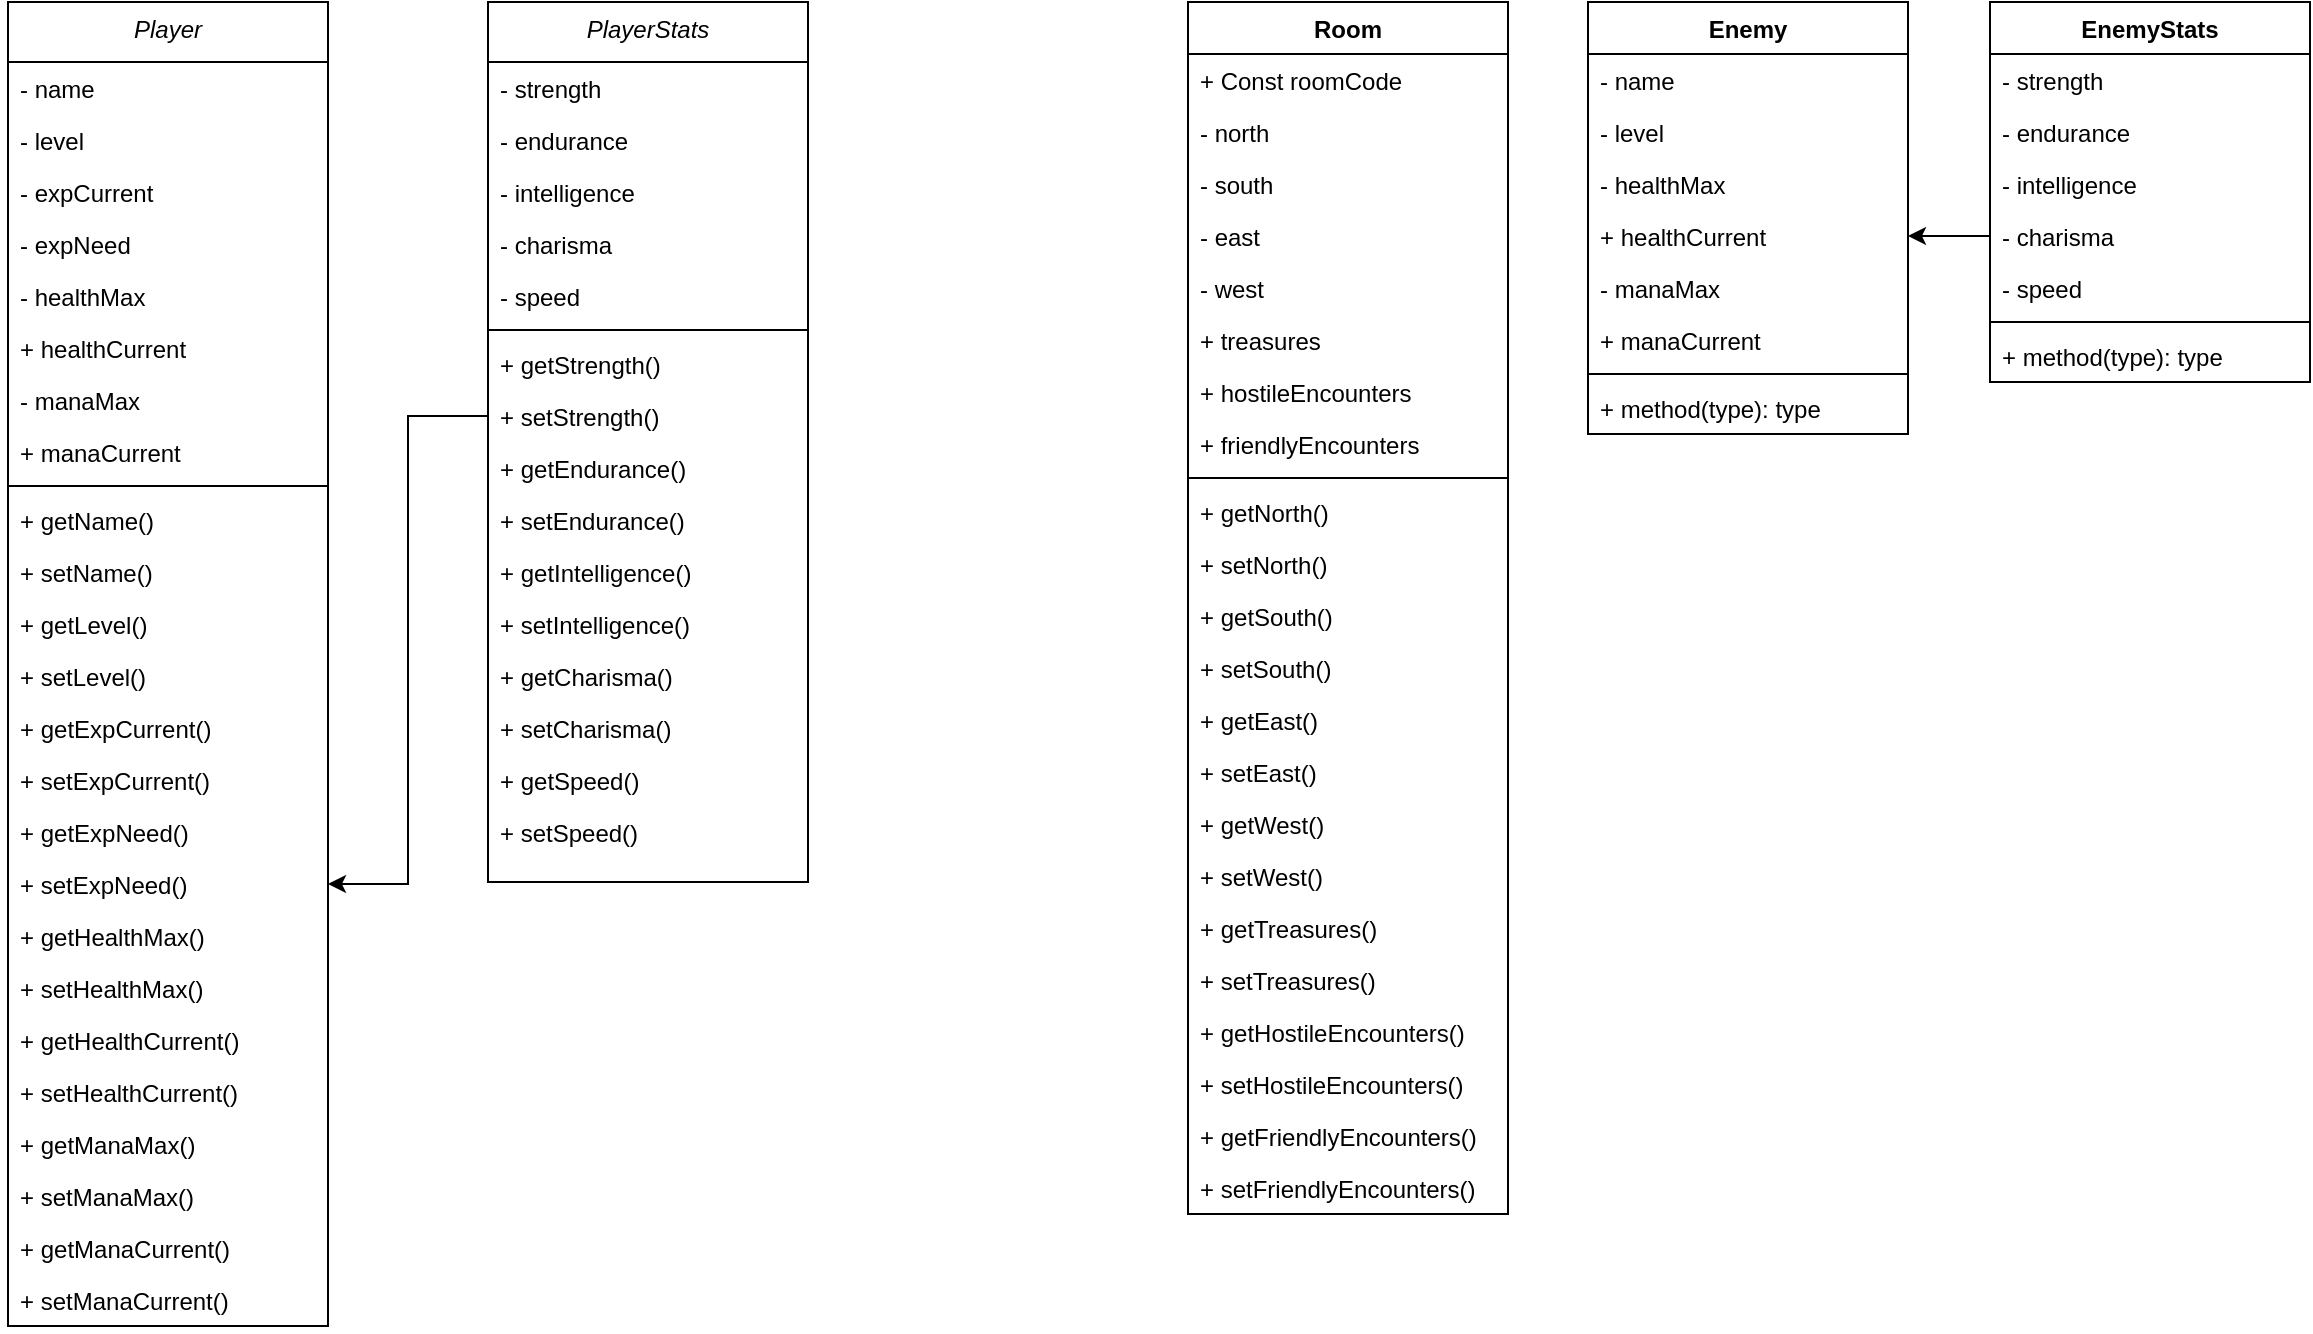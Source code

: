 <mxfile version="13.8.0" type="github">
  <diagram id="C5RBs43oDa-KdzZeNtuy" name="Page-1">
    <mxGraphModel dx="1422" dy="755" grid="1" gridSize="10" guides="1" tooltips="1" connect="1" arrows="1" fold="1" page="1" pageScale="1" pageWidth="827" pageHeight="1169" math="0" shadow="0">
      <root>
        <mxCell id="WIyWlLk6GJQsqaUBKTNV-0" />
        <mxCell id="WIyWlLk6GJQsqaUBKTNV-1" parent="WIyWlLk6GJQsqaUBKTNV-0" />
        <mxCell id="zkfFHV4jXpPFQw0GAbJ--0" value="Player" style="swimlane;fontStyle=2;align=center;verticalAlign=top;childLayout=stackLayout;horizontal=1;startSize=30;horizontalStack=0;resizeParent=1;resizeLast=0;collapsible=1;marginBottom=0;rounded=0;shadow=0;strokeWidth=1;" parent="WIyWlLk6GJQsqaUBKTNV-1" vertex="1">
          <mxGeometry x="90" y="80" width="160" height="662" as="geometry">
            <mxRectangle x="230" y="140" width="160" height="26" as="alternateBounds" />
          </mxGeometry>
        </mxCell>
        <mxCell id="qbqpaCB6KJz_1Vv93Mfr-68" value="- name" style="text;align=left;verticalAlign=top;spacingLeft=4;spacingRight=4;overflow=hidden;rotatable=0;points=[[0,0.5],[1,0.5]];portConstraint=eastwest;shadow=1;" parent="zkfFHV4jXpPFQw0GAbJ--0" vertex="1">
          <mxGeometry y="30" width="160" height="26" as="geometry" />
        </mxCell>
        <mxCell id="qbqpaCB6KJz_1Vv93Mfr-71" value="- level" style="text;align=left;verticalAlign=top;spacingLeft=4;spacingRight=4;overflow=hidden;rotatable=0;points=[[0,0.5],[1,0.5]];portConstraint=eastwest;shadow=1;" parent="zkfFHV4jXpPFQw0GAbJ--0" vertex="1">
          <mxGeometry y="56" width="160" height="26" as="geometry" />
        </mxCell>
        <mxCell id="qbqpaCB6KJz_1Vv93Mfr-72" value="- expCurrent" style="text;align=left;verticalAlign=top;spacingLeft=4;spacingRight=4;overflow=hidden;rotatable=0;points=[[0,0.5],[1,0.5]];portConstraint=eastwest;shadow=1;" parent="zkfFHV4jXpPFQw0GAbJ--0" vertex="1">
          <mxGeometry y="82" width="160" height="26" as="geometry" />
        </mxCell>
        <mxCell id="zkfFHV4jXpPFQw0GAbJ--1" value="- expNeed" style="text;align=left;verticalAlign=top;spacingLeft=4;spacingRight=4;overflow=hidden;rotatable=0;points=[[0,0.5],[1,0.5]];portConstraint=eastwest;shadow=1;" parent="zkfFHV4jXpPFQw0GAbJ--0" vertex="1">
          <mxGeometry y="108" width="160" height="26" as="geometry" />
        </mxCell>
        <mxCell id="qbqpaCB6KJz_1Vv93Mfr-3" value="- healthMax" style="text;align=left;verticalAlign=top;spacingLeft=4;spacingRight=4;overflow=hidden;rotatable=0;points=[[0,0.5],[1,0.5]];portConstraint=eastwest;shadow=1;" parent="zkfFHV4jXpPFQw0GAbJ--0" vertex="1">
          <mxGeometry y="134" width="160" height="26" as="geometry" />
        </mxCell>
        <mxCell id="qbqpaCB6KJz_1Vv93Mfr-0" value="+ healthCurrent" style="text;align=left;verticalAlign=top;spacingLeft=4;spacingRight=4;overflow=hidden;rotatable=0;points=[[0,0.5],[1,0.5]];portConstraint=eastwest;shadow=1;" parent="zkfFHV4jXpPFQw0GAbJ--0" vertex="1">
          <mxGeometry y="160" width="160" height="26" as="geometry" />
        </mxCell>
        <mxCell id="qbqpaCB6KJz_1Vv93Mfr-8" value="- manaMax" style="text;align=left;verticalAlign=top;spacingLeft=4;spacingRight=4;overflow=hidden;rotatable=0;points=[[0,0.5],[1,0.5]];portConstraint=eastwest;shadow=1;" parent="zkfFHV4jXpPFQw0GAbJ--0" vertex="1">
          <mxGeometry y="186" width="160" height="26" as="geometry" />
        </mxCell>
        <mxCell id="qbqpaCB6KJz_1Vv93Mfr-9" value="+ manaCurrent" style="text;align=left;verticalAlign=top;spacingLeft=4;spacingRight=4;overflow=hidden;rotatable=0;points=[[0,0.5],[1,0.5]];portConstraint=eastwest;shadow=1;" parent="zkfFHV4jXpPFQw0GAbJ--0" vertex="1">
          <mxGeometry y="212" width="160" height="26" as="geometry" />
        </mxCell>
        <mxCell id="zkfFHV4jXpPFQw0GAbJ--4" value="" style="line;html=1;strokeWidth=1;align=left;verticalAlign=middle;spacingTop=-1;spacingLeft=3;spacingRight=3;rotatable=0;labelPosition=right;points=[];portConstraint=eastwest;" parent="zkfFHV4jXpPFQw0GAbJ--0" vertex="1">
          <mxGeometry y="238" width="160" height="8" as="geometry" />
        </mxCell>
        <mxCell id="zkfFHV4jXpPFQw0GAbJ--5" value="+ getName()" style="text;align=left;verticalAlign=top;spacingLeft=4;spacingRight=4;overflow=hidden;rotatable=0;points=[[0,0.5],[1,0.5]];portConstraint=eastwest;" parent="zkfFHV4jXpPFQw0GAbJ--0" vertex="1">
          <mxGeometry y="246" width="160" height="26" as="geometry" />
        </mxCell>
        <mxCell id="qbqpaCB6KJz_1Vv93Mfr-69" value="+ setName()" style="text;align=left;verticalAlign=top;spacingLeft=4;spacingRight=4;overflow=hidden;rotatable=0;points=[[0,0.5],[1,0.5]];portConstraint=eastwest;" parent="zkfFHV4jXpPFQw0GAbJ--0" vertex="1">
          <mxGeometry y="272" width="160" height="26" as="geometry" />
        </mxCell>
        <mxCell id="qbqpaCB6KJz_1Vv93Mfr-70" value="+ getLevel()" style="text;align=left;verticalAlign=top;spacingLeft=4;spacingRight=4;overflow=hidden;rotatable=0;points=[[0,0.5],[1,0.5]];portConstraint=eastwest;" parent="zkfFHV4jXpPFQw0GAbJ--0" vertex="1">
          <mxGeometry y="298" width="160" height="26" as="geometry" />
        </mxCell>
        <mxCell id="qbqpaCB6KJz_1Vv93Mfr-73" value="+ setLevel()" style="text;align=left;verticalAlign=top;spacingLeft=4;spacingRight=4;overflow=hidden;rotatable=0;points=[[0,0.5],[1,0.5]];portConstraint=eastwest;" parent="zkfFHV4jXpPFQw0GAbJ--0" vertex="1">
          <mxGeometry y="324" width="160" height="26" as="geometry" />
        </mxCell>
        <mxCell id="qbqpaCB6KJz_1Vv93Mfr-74" value="+ getExpCurrent()" style="text;align=left;verticalAlign=top;spacingLeft=4;spacingRight=4;overflow=hidden;rotatable=0;points=[[0,0.5],[1,0.5]];portConstraint=eastwest;" parent="zkfFHV4jXpPFQw0GAbJ--0" vertex="1">
          <mxGeometry y="350" width="160" height="26" as="geometry" />
        </mxCell>
        <mxCell id="qbqpaCB6KJz_1Vv93Mfr-75" value="+ setExpCurrent()" style="text;align=left;verticalAlign=top;spacingLeft=4;spacingRight=4;overflow=hidden;rotatable=0;points=[[0,0.5],[1,0.5]];portConstraint=eastwest;" parent="zkfFHV4jXpPFQw0GAbJ--0" vertex="1">
          <mxGeometry y="376" width="160" height="26" as="geometry" />
        </mxCell>
        <mxCell id="qbqpaCB6KJz_1Vv93Mfr-76" value="+ getExpNeed()" style="text;align=left;verticalAlign=top;spacingLeft=4;spacingRight=4;overflow=hidden;rotatable=0;points=[[0,0.5],[1,0.5]];portConstraint=eastwest;" parent="zkfFHV4jXpPFQw0GAbJ--0" vertex="1">
          <mxGeometry y="402" width="160" height="26" as="geometry" />
        </mxCell>
        <mxCell id="qbqpaCB6KJz_1Vv93Mfr-22" value="+ setExpNeed()" style="text;align=left;verticalAlign=top;spacingLeft=4;spacingRight=4;overflow=hidden;rotatable=0;points=[[0,0.5],[1,0.5]];portConstraint=eastwest;" parent="zkfFHV4jXpPFQw0GAbJ--0" vertex="1">
          <mxGeometry y="428" width="160" height="26" as="geometry" />
        </mxCell>
        <mxCell id="qbqpaCB6KJz_1Vv93Mfr-11" value="+ getHealthMax()" style="text;align=left;verticalAlign=top;spacingLeft=4;spacingRight=4;overflow=hidden;rotatable=0;points=[[0,0.5],[1,0.5]];portConstraint=eastwest;" parent="zkfFHV4jXpPFQw0GAbJ--0" vertex="1">
          <mxGeometry y="454" width="160" height="26" as="geometry" />
        </mxCell>
        <mxCell id="qbqpaCB6KJz_1Vv93Mfr-23" value="+ setHealthMax()" style="text;align=left;verticalAlign=top;spacingLeft=4;spacingRight=4;overflow=hidden;rotatable=0;points=[[0,0.5],[1,0.5]];portConstraint=eastwest;" parent="zkfFHV4jXpPFQw0GAbJ--0" vertex="1">
          <mxGeometry y="480" width="160" height="26" as="geometry" />
        </mxCell>
        <mxCell id="qbqpaCB6KJz_1Vv93Mfr-12" value="+ getHealthCurrent()" style="text;align=left;verticalAlign=top;spacingLeft=4;spacingRight=4;overflow=hidden;rotatable=0;points=[[0,0.5],[1,0.5]];portConstraint=eastwest;" parent="zkfFHV4jXpPFQw0GAbJ--0" vertex="1">
          <mxGeometry y="506" width="160" height="26" as="geometry" />
        </mxCell>
        <mxCell id="qbqpaCB6KJz_1Vv93Mfr-24" value="+ setHealthCurrent()" style="text;align=left;verticalAlign=top;spacingLeft=4;spacingRight=4;overflow=hidden;rotatable=0;points=[[0,0.5],[1,0.5]];portConstraint=eastwest;" parent="zkfFHV4jXpPFQw0GAbJ--0" vertex="1">
          <mxGeometry y="532" width="160" height="26" as="geometry" />
        </mxCell>
        <mxCell id="qbqpaCB6KJz_1Vv93Mfr-18" value="+ getManaMax()" style="text;align=left;verticalAlign=top;spacingLeft=4;spacingRight=4;overflow=hidden;rotatable=0;points=[[0,0.5],[1,0.5]];portConstraint=eastwest;" parent="zkfFHV4jXpPFQw0GAbJ--0" vertex="1">
          <mxGeometry y="558" width="160" height="26" as="geometry" />
        </mxCell>
        <mxCell id="qbqpaCB6KJz_1Vv93Mfr-30" value="+ setManaMax()" style="text;align=left;verticalAlign=top;spacingLeft=4;spacingRight=4;overflow=hidden;rotatable=0;points=[[0,0.5],[1,0.5]];portConstraint=eastwest;" parent="zkfFHV4jXpPFQw0GAbJ--0" vertex="1">
          <mxGeometry y="584" width="160" height="26" as="geometry" />
        </mxCell>
        <mxCell id="qbqpaCB6KJz_1Vv93Mfr-19" value="+ getManaCurrent()" style="text;align=left;verticalAlign=top;spacingLeft=4;spacingRight=4;overflow=hidden;rotatable=0;points=[[0,0.5],[1,0.5]];portConstraint=eastwest;" parent="zkfFHV4jXpPFQw0GAbJ--0" vertex="1">
          <mxGeometry y="610" width="160" height="26" as="geometry" />
        </mxCell>
        <mxCell id="qbqpaCB6KJz_1Vv93Mfr-31" value="+ setManaCurrent()" style="text;align=left;verticalAlign=top;spacingLeft=4;spacingRight=4;overflow=hidden;rotatable=0;points=[[0,0.5],[1,0.5]];portConstraint=eastwest;" parent="zkfFHV4jXpPFQw0GAbJ--0" vertex="1">
          <mxGeometry y="636" width="160" height="26" as="geometry" />
        </mxCell>
        <mxCell id="qbqpaCB6KJz_1Vv93Mfr-32" value="PlayerStats" style="swimlane;fontStyle=2;align=center;verticalAlign=top;childLayout=stackLayout;horizontal=1;startSize=30;horizontalStack=0;resizeParent=1;resizeLast=0;collapsible=1;marginBottom=0;rounded=0;shadow=0;strokeWidth=1;" parent="WIyWlLk6GJQsqaUBKTNV-1" vertex="1">
          <mxGeometry x="330" y="80" width="160" height="440" as="geometry">
            <mxRectangle x="230" y="140" width="160" height="26" as="alternateBounds" />
          </mxGeometry>
        </mxCell>
        <mxCell id="qbqpaCB6KJz_1Vv93Mfr-36" value="- strength" style="text;align=left;verticalAlign=top;spacingLeft=4;spacingRight=4;overflow=hidden;rotatable=0;points=[[0,0.5],[1,0.5]];portConstraint=eastwest;shadow=1;" parent="qbqpaCB6KJz_1Vv93Mfr-32" vertex="1">
          <mxGeometry y="30" width="160" height="26" as="geometry" />
        </mxCell>
        <mxCell id="qbqpaCB6KJz_1Vv93Mfr-37" value="- endurance" style="text;align=left;verticalAlign=top;spacingLeft=4;spacingRight=4;overflow=hidden;rotatable=0;points=[[0,0.5],[1,0.5]];portConstraint=eastwest;shadow=1;" parent="qbqpaCB6KJz_1Vv93Mfr-32" vertex="1">
          <mxGeometry y="56" width="160" height="26" as="geometry" />
        </mxCell>
        <mxCell id="qbqpaCB6KJz_1Vv93Mfr-38" value="- intelligence" style="text;align=left;verticalAlign=top;spacingLeft=4;spacingRight=4;overflow=hidden;rotatable=0;points=[[0,0.5],[1,0.5]];portConstraint=eastwest;shadow=1;" parent="qbqpaCB6KJz_1Vv93Mfr-32" vertex="1">
          <mxGeometry y="82" width="160" height="26" as="geometry" />
        </mxCell>
        <mxCell id="qbqpaCB6KJz_1Vv93Mfr-39" value="- charisma" style="text;align=left;verticalAlign=top;spacingLeft=4;spacingRight=4;overflow=hidden;rotatable=0;points=[[0,0.5],[1,0.5]];portConstraint=eastwest;shadow=1;" parent="qbqpaCB6KJz_1Vv93Mfr-32" vertex="1">
          <mxGeometry y="108" width="160" height="26" as="geometry" />
        </mxCell>
        <mxCell id="qbqpaCB6KJz_1Vv93Mfr-40" value="- speed" style="text;align=left;verticalAlign=top;spacingLeft=4;spacingRight=4;overflow=hidden;rotatable=0;points=[[0,0.5],[1,0.5]];portConstraint=eastwest;shadow=1;" parent="qbqpaCB6KJz_1Vv93Mfr-32" vertex="1">
          <mxGeometry y="134" width="160" height="26" as="geometry" />
        </mxCell>
        <mxCell id="qbqpaCB6KJz_1Vv93Mfr-43" value="" style="line;html=1;strokeWidth=1;align=left;verticalAlign=middle;spacingTop=-1;spacingLeft=3;spacingRight=3;rotatable=0;labelPosition=right;points=[];portConstraint=eastwest;" parent="qbqpaCB6KJz_1Vv93Mfr-32" vertex="1">
          <mxGeometry y="160" width="160" height="8" as="geometry" />
        </mxCell>
        <mxCell id="qbqpaCB6KJz_1Vv93Mfr-50" value="+ getStrength()" style="text;align=left;verticalAlign=top;spacingLeft=4;spacingRight=4;overflow=hidden;rotatable=0;points=[[0,0.5],[1,0.5]];portConstraint=eastwest;" parent="qbqpaCB6KJz_1Vv93Mfr-32" vertex="1">
          <mxGeometry y="168" width="160" height="26" as="geometry" />
        </mxCell>
        <mxCell id="qbqpaCB6KJz_1Vv93Mfr-51" value="+ setStrength()" style="text;align=left;verticalAlign=top;spacingLeft=4;spacingRight=4;overflow=hidden;rotatable=0;points=[[0,0.5],[1,0.5]];portConstraint=eastwest;" parent="qbqpaCB6KJz_1Vv93Mfr-32" vertex="1">
          <mxGeometry y="194" width="160" height="26" as="geometry" />
        </mxCell>
        <mxCell id="qbqpaCB6KJz_1Vv93Mfr-52" value="+ getEndurance()" style="text;align=left;verticalAlign=top;spacingLeft=4;spacingRight=4;overflow=hidden;rotatable=0;points=[[0,0.5],[1,0.5]];portConstraint=eastwest;" parent="qbqpaCB6KJz_1Vv93Mfr-32" vertex="1">
          <mxGeometry y="220" width="160" height="26" as="geometry" />
        </mxCell>
        <mxCell id="qbqpaCB6KJz_1Vv93Mfr-53" value="+ setEndurance()" style="text;align=left;verticalAlign=top;spacingLeft=4;spacingRight=4;overflow=hidden;rotatable=0;points=[[0,0.5],[1,0.5]];portConstraint=eastwest;" parent="qbqpaCB6KJz_1Vv93Mfr-32" vertex="1">
          <mxGeometry y="246" width="160" height="26" as="geometry" />
        </mxCell>
        <mxCell id="qbqpaCB6KJz_1Vv93Mfr-54" value="+ getIntelligence()" style="text;align=left;verticalAlign=top;spacingLeft=4;spacingRight=4;overflow=hidden;rotatable=0;points=[[0,0.5],[1,0.5]];portConstraint=eastwest;" parent="qbqpaCB6KJz_1Vv93Mfr-32" vertex="1">
          <mxGeometry y="272" width="160" height="26" as="geometry" />
        </mxCell>
        <mxCell id="qbqpaCB6KJz_1Vv93Mfr-55" value="+ setIntelligence()" style="text;align=left;verticalAlign=top;spacingLeft=4;spacingRight=4;overflow=hidden;rotatable=0;points=[[0,0.5],[1,0.5]];portConstraint=eastwest;" parent="qbqpaCB6KJz_1Vv93Mfr-32" vertex="1">
          <mxGeometry y="298" width="160" height="26" as="geometry" />
        </mxCell>
        <mxCell id="qbqpaCB6KJz_1Vv93Mfr-56" value="+ getCharisma()" style="text;align=left;verticalAlign=top;spacingLeft=4;spacingRight=4;overflow=hidden;rotatable=0;points=[[0,0.5],[1,0.5]];portConstraint=eastwest;" parent="qbqpaCB6KJz_1Vv93Mfr-32" vertex="1">
          <mxGeometry y="324" width="160" height="26" as="geometry" />
        </mxCell>
        <mxCell id="qbqpaCB6KJz_1Vv93Mfr-57" value="+ setCharisma()" style="text;align=left;verticalAlign=top;spacingLeft=4;spacingRight=4;overflow=hidden;rotatable=0;points=[[0,0.5],[1,0.5]];portConstraint=eastwest;" parent="qbqpaCB6KJz_1Vv93Mfr-32" vertex="1">
          <mxGeometry y="350" width="160" height="26" as="geometry" />
        </mxCell>
        <mxCell id="qbqpaCB6KJz_1Vv93Mfr-58" value="+ getSpeed()" style="text;align=left;verticalAlign=top;spacingLeft=4;spacingRight=4;overflow=hidden;rotatable=0;points=[[0,0.5],[1,0.5]];portConstraint=eastwest;" parent="qbqpaCB6KJz_1Vv93Mfr-32" vertex="1">
          <mxGeometry y="376" width="160" height="26" as="geometry" />
        </mxCell>
        <mxCell id="qbqpaCB6KJz_1Vv93Mfr-59" value="+ setSpeed()" style="text;align=left;verticalAlign=top;spacingLeft=4;spacingRight=4;overflow=hidden;rotatable=0;points=[[0,0.5],[1,0.5]];portConstraint=eastwest;" parent="qbqpaCB6KJz_1Vv93Mfr-32" vertex="1">
          <mxGeometry y="402" width="160" height="26" as="geometry" />
        </mxCell>
        <mxCell id="qbqpaCB6KJz_1Vv93Mfr-66" style="edgeStyle=orthogonalEdgeStyle;rounded=0;orthogonalLoop=1;jettySize=auto;html=1;exitX=0;exitY=0.5;exitDx=0;exitDy=0;entryX=1;entryY=0.5;entryDx=0;entryDy=0;" parent="WIyWlLk6GJQsqaUBKTNV-1" source="qbqpaCB6KJz_1Vv93Mfr-51" target="qbqpaCB6KJz_1Vv93Mfr-22" edge="1">
          <mxGeometry relative="1" as="geometry" />
        </mxCell>
        <mxCell id="0xGRe-XINq8kC7j87njp-5" value="Room" style="swimlane;fontStyle=1;align=center;verticalAlign=top;childLayout=stackLayout;horizontal=1;startSize=26;horizontalStack=0;resizeParent=1;resizeParentMax=0;resizeLast=0;collapsible=1;marginBottom=0;" vertex="1" parent="WIyWlLk6GJQsqaUBKTNV-1">
          <mxGeometry x="680" y="80" width="160" height="606" as="geometry" />
        </mxCell>
        <mxCell id="0xGRe-XINq8kC7j87njp-6" value="+ Const roomCode" style="text;strokeColor=none;fillColor=none;align=left;verticalAlign=top;spacingLeft=4;spacingRight=4;overflow=hidden;rotatable=0;points=[[0,0.5],[1,0.5]];portConstraint=eastwest;" vertex="1" parent="0xGRe-XINq8kC7j87njp-5">
          <mxGeometry y="26" width="160" height="26" as="geometry" />
        </mxCell>
        <mxCell id="0xGRe-XINq8kC7j87njp-9" value="- north" style="text;strokeColor=none;fillColor=none;align=left;verticalAlign=top;spacingLeft=4;spacingRight=4;overflow=hidden;rotatable=0;points=[[0,0.5],[1,0.5]];portConstraint=eastwest;" vertex="1" parent="0xGRe-XINq8kC7j87njp-5">
          <mxGeometry y="52" width="160" height="26" as="geometry" />
        </mxCell>
        <mxCell id="0xGRe-XINq8kC7j87njp-10" value="- south" style="text;strokeColor=none;fillColor=none;align=left;verticalAlign=top;spacingLeft=4;spacingRight=4;overflow=hidden;rotatable=0;points=[[0,0.5],[1,0.5]];portConstraint=eastwest;" vertex="1" parent="0xGRe-XINq8kC7j87njp-5">
          <mxGeometry y="78" width="160" height="26" as="geometry" />
        </mxCell>
        <mxCell id="0xGRe-XINq8kC7j87njp-11" value="- east" style="text;strokeColor=none;fillColor=none;align=left;verticalAlign=top;spacingLeft=4;spacingRight=4;overflow=hidden;rotatable=0;points=[[0,0.5],[1,0.5]];portConstraint=eastwest;" vertex="1" parent="0xGRe-XINq8kC7j87njp-5">
          <mxGeometry y="104" width="160" height="26" as="geometry" />
        </mxCell>
        <mxCell id="0xGRe-XINq8kC7j87njp-12" value="- west" style="text;strokeColor=none;fillColor=none;align=left;verticalAlign=top;spacingLeft=4;spacingRight=4;overflow=hidden;rotatable=0;points=[[0,0.5],[1,0.5]];portConstraint=eastwest;" vertex="1" parent="0xGRe-XINq8kC7j87njp-5">
          <mxGeometry y="130" width="160" height="26" as="geometry" />
        </mxCell>
        <mxCell id="0xGRe-XINq8kC7j87njp-13" value="+ treasures" style="text;strokeColor=none;fillColor=none;align=left;verticalAlign=top;spacingLeft=4;spacingRight=4;overflow=hidden;rotatable=0;points=[[0,0.5],[1,0.5]];portConstraint=eastwest;" vertex="1" parent="0xGRe-XINq8kC7j87njp-5">
          <mxGeometry y="156" width="160" height="26" as="geometry" />
        </mxCell>
        <mxCell id="0xGRe-XINq8kC7j87njp-14" value="+ hostileEncounters" style="text;strokeColor=none;fillColor=none;align=left;verticalAlign=top;spacingLeft=4;spacingRight=4;overflow=hidden;rotatable=0;points=[[0,0.5],[1,0.5]];portConstraint=eastwest;" vertex="1" parent="0xGRe-XINq8kC7j87njp-5">
          <mxGeometry y="182" width="160" height="26" as="geometry" />
        </mxCell>
        <mxCell id="0xGRe-XINq8kC7j87njp-15" value="+ friendlyEncounters" style="text;strokeColor=none;fillColor=none;align=left;verticalAlign=top;spacingLeft=4;spacingRight=4;overflow=hidden;rotatable=0;points=[[0,0.5],[1,0.5]];portConstraint=eastwest;" vertex="1" parent="0xGRe-XINq8kC7j87njp-5">
          <mxGeometry y="208" width="160" height="26" as="geometry" />
        </mxCell>
        <mxCell id="0xGRe-XINq8kC7j87njp-7" value="" style="line;strokeWidth=1;fillColor=none;align=left;verticalAlign=middle;spacingTop=-1;spacingLeft=3;spacingRight=3;rotatable=0;labelPosition=right;points=[];portConstraint=eastwest;" vertex="1" parent="0xGRe-XINq8kC7j87njp-5">
          <mxGeometry y="234" width="160" height="8" as="geometry" />
        </mxCell>
        <mxCell id="0xGRe-XINq8kC7j87njp-8" value="+ getNorth()" style="text;strokeColor=none;fillColor=none;align=left;verticalAlign=top;spacingLeft=4;spacingRight=4;overflow=hidden;rotatable=0;points=[[0,0.5],[1,0.5]];portConstraint=eastwest;" vertex="1" parent="0xGRe-XINq8kC7j87njp-5">
          <mxGeometry y="242" width="160" height="26" as="geometry" />
        </mxCell>
        <mxCell id="0xGRe-XINq8kC7j87njp-19" value="+ setNorth()" style="text;strokeColor=none;fillColor=none;align=left;verticalAlign=top;spacingLeft=4;spacingRight=4;overflow=hidden;rotatable=0;points=[[0,0.5],[1,0.5]];portConstraint=eastwest;" vertex="1" parent="0xGRe-XINq8kC7j87njp-5">
          <mxGeometry y="268" width="160" height="26" as="geometry" />
        </mxCell>
        <mxCell id="0xGRe-XINq8kC7j87njp-16" value="+ getSouth()" style="text;strokeColor=none;fillColor=none;align=left;verticalAlign=top;spacingLeft=4;spacingRight=4;overflow=hidden;rotatable=0;points=[[0,0.5],[1,0.5]];portConstraint=eastwest;" vertex="1" parent="0xGRe-XINq8kC7j87njp-5">
          <mxGeometry y="294" width="160" height="26" as="geometry" />
        </mxCell>
        <mxCell id="0xGRe-XINq8kC7j87njp-20" value="+ setSouth()" style="text;strokeColor=none;fillColor=none;align=left;verticalAlign=top;spacingLeft=4;spacingRight=4;overflow=hidden;rotatable=0;points=[[0,0.5],[1,0.5]];portConstraint=eastwest;" vertex="1" parent="0xGRe-XINq8kC7j87njp-5">
          <mxGeometry y="320" width="160" height="26" as="geometry" />
        </mxCell>
        <mxCell id="0xGRe-XINq8kC7j87njp-17" value="+ getEast()" style="text;strokeColor=none;fillColor=none;align=left;verticalAlign=top;spacingLeft=4;spacingRight=4;overflow=hidden;rotatable=0;points=[[0,0.5],[1,0.5]];portConstraint=eastwest;" vertex="1" parent="0xGRe-XINq8kC7j87njp-5">
          <mxGeometry y="346" width="160" height="26" as="geometry" />
        </mxCell>
        <mxCell id="0xGRe-XINq8kC7j87njp-21" value="+ setEast()" style="text;strokeColor=none;fillColor=none;align=left;verticalAlign=top;spacingLeft=4;spacingRight=4;overflow=hidden;rotatable=0;points=[[0,0.5],[1,0.5]];portConstraint=eastwest;" vertex="1" parent="0xGRe-XINq8kC7j87njp-5">
          <mxGeometry y="372" width="160" height="26" as="geometry" />
        </mxCell>
        <mxCell id="0xGRe-XINq8kC7j87njp-18" value="+ getWest()" style="text;strokeColor=none;fillColor=none;align=left;verticalAlign=top;spacingLeft=4;spacingRight=4;overflow=hidden;rotatable=0;points=[[0,0.5],[1,0.5]];portConstraint=eastwest;" vertex="1" parent="0xGRe-XINq8kC7j87njp-5">
          <mxGeometry y="398" width="160" height="26" as="geometry" />
        </mxCell>
        <mxCell id="0xGRe-XINq8kC7j87njp-22" value="+ setWest()" style="text;strokeColor=none;fillColor=none;align=left;verticalAlign=top;spacingLeft=4;spacingRight=4;overflow=hidden;rotatable=0;points=[[0,0.5],[1,0.5]];portConstraint=eastwest;" vertex="1" parent="0xGRe-XINq8kC7j87njp-5">
          <mxGeometry y="424" width="160" height="26" as="geometry" />
        </mxCell>
        <mxCell id="0xGRe-XINq8kC7j87njp-23" value="+ getTreasures()" style="text;strokeColor=none;fillColor=none;align=left;verticalAlign=top;spacingLeft=4;spacingRight=4;overflow=hidden;rotatable=0;points=[[0,0.5],[1,0.5]];portConstraint=eastwest;" vertex="1" parent="0xGRe-XINq8kC7j87njp-5">
          <mxGeometry y="450" width="160" height="26" as="geometry" />
        </mxCell>
        <mxCell id="0xGRe-XINq8kC7j87njp-24" value="+ setTreasures()" style="text;strokeColor=none;fillColor=none;align=left;verticalAlign=top;spacingLeft=4;spacingRight=4;overflow=hidden;rotatable=0;points=[[0,0.5],[1,0.5]];portConstraint=eastwest;" vertex="1" parent="0xGRe-XINq8kC7j87njp-5">
          <mxGeometry y="476" width="160" height="26" as="geometry" />
        </mxCell>
        <mxCell id="0xGRe-XINq8kC7j87njp-25" value="+ getHostileEncounters()" style="text;strokeColor=none;fillColor=none;align=left;verticalAlign=top;spacingLeft=4;spacingRight=4;overflow=hidden;rotatable=0;points=[[0,0.5],[1,0.5]];portConstraint=eastwest;" vertex="1" parent="0xGRe-XINq8kC7j87njp-5">
          <mxGeometry y="502" width="160" height="26" as="geometry" />
        </mxCell>
        <mxCell id="0xGRe-XINq8kC7j87njp-26" value="+ setHostileEncounters()" style="text;strokeColor=none;fillColor=none;align=left;verticalAlign=top;spacingLeft=4;spacingRight=4;overflow=hidden;rotatable=0;points=[[0,0.5],[1,0.5]];portConstraint=eastwest;" vertex="1" parent="0xGRe-XINq8kC7j87njp-5">
          <mxGeometry y="528" width="160" height="26" as="geometry" />
        </mxCell>
        <mxCell id="0xGRe-XINq8kC7j87njp-28" value="+ getFriendlyEncounters()" style="text;strokeColor=none;fillColor=none;align=left;verticalAlign=top;spacingLeft=4;spacingRight=4;overflow=hidden;rotatable=0;points=[[0,0.5],[1,0.5]];portConstraint=eastwest;" vertex="1" parent="0xGRe-XINq8kC7j87njp-5">
          <mxGeometry y="554" width="160" height="26" as="geometry" />
        </mxCell>
        <mxCell id="0xGRe-XINq8kC7j87njp-27" value="+ setFriendlyEncounters()" style="text;strokeColor=none;fillColor=none;align=left;verticalAlign=top;spacingLeft=4;spacingRight=4;overflow=hidden;rotatable=0;points=[[0,0.5],[1,0.5]];portConstraint=eastwest;" vertex="1" parent="0xGRe-XINq8kC7j87njp-5">
          <mxGeometry y="580" width="160" height="26" as="geometry" />
        </mxCell>
        <mxCell id="0xGRe-XINq8kC7j87njp-31" value="Enemy" style="swimlane;fontStyle=1;align=center;verticalAlign=top;childLayout=stackLayout;horizontal=1;startSize=26;horizontalStack=0;resizeParent=1;resizeParentMax=0;resizeLast=0;collapsible=1;marginBottom=0;" vertex="1" parent="WIyWlLk6GJQsqaUBKTNV-1">
          <mxGeometry x="880" y="80" width="160" height="216" as="geometry" />
        </mxCell>
        <mxCell id="0xGRe-XINq8kC7j87njp-32" value="- name" style="text;strokeColor=none;fillColor=none;align=left;verticalAlign=top;spacingLeft=4;spacingRight=4;overflow=hidden;rotatable=0;points=[[0,0.5],[1,0.5]];portConstraint=eastwest;" vertex="1" parent="0xGRe-XINq8kC7j87njp-31">
          <mxGeometry y="26" width="160" height="26" as="geometry" />
        </mxCell>
        <mxCell id="0xGRe-XINq8kC7j87njp-35" value="- level" style="text;strokeColor=none;fillColor=none;align=left;verticalAlign=top;spacingLeft=4;spacingRight=4;overflow=hidden;rotatable=0;points=[[0,0.5],[1,0.5]];portConstraint=eastwest;" vertex="1" parent="0xGRe-XINq8kC7j87njp-31">
          <mxGeometry y="52" width="160" height="26" as="geometry" />
        </mxCell>
        <mxCell id="0xGRe-XINq8kC7j87njp-36" value="- healthMax" style="text;strokeColor=none;fillColor=none;align=left;verticalAlign=top;spacingLeft=4;spacingRight=4;overflow=hidden;rotatable=0;points=[[0,0.5],[1,0.5]];portConstraint=eastwest;" vertex="1" parent="0xGRe-XINq8kC7j87njp-31">
          <mxGeometry y="78" width="160" height="26" as="geometry" />
        </mxCell>
        <mxCell id="0xGRe-XINq8kC7j87njp-37" value="+ healthCurrent" style="text;strokeColor=none;fillColor=none;align=left;verticalAlign=top;spacingLeft=4;spacingRight=4;overflow=hidden;rotatable=0;points=[[0,0.5],[1,0.5]];portConstraint=eastwest;" vertex="1" parent="0xGRe-XINq8kC7j87njp-31">
          <mxGeometry y="104" width="160" height="26" as="geometry" />
        </mxCell>
        <mxCell id="0xGRe-XINq8kC7j87njp-38" value="- manaMax" style="text;strokeColor=none;fillColor=none;align=left;verticalAlign=top;spacingLeft=4;spacingRight=4;overflow=hidden;rotatable=0;points=[[0,0.5],[1,0.5]];portConstraint=eastwest;" vertex="1" parent="0xGRe-XINq8kC7j87njp-31">
          <mxGeometry y="130" width="160" height="26" as="geometry" />
        </mxCell>
        <mxCell id="0xGRe-XINq8kC7j87njp-39" value="+ manaCurrent" style="text;strokeColor=none;fillColor=none;align=left;verticalAlign=top;spacingLeft=4;spacingRight=4;overflow=hidden;rotatable=0;points=[[0,0.5],[1,0.5]];portConstraint=eastwest;" vertex="1" parent="0xGRe-XINq8kC7j87njp-31">
          <mxGeometry y="156" width="160" height="26" as="geometry" />
        </mxCell>
        <mxCell id="0xGRe-XINq8kC7j87njp-33" value="" style="line;strokeWidth=1;fillColor=none;align=left;verticalAlign=middle;spacingTop=-1;spacingLeft=3;spacingRight=3;rotatable=0;labelPosition=right;points=[];portConstraint=eastwest;" vertex="1" parent="0xGRe-XINq8kC7j87njp-31">
          <mxGeometry y="182" width="160" height="8" as="geometry" />
        </mxCell>
        <mxCell id="0xGRe-XINq8kC7j87njp-34" value="+ method(type): type" style="text;strokeColor=none;fillColor=none;align=left;verticalAlign=top;spacingLeft=4;spacingRight=4;overflow=hidden;rotatable=0;points=[[0,0.5],[1,0.5]];portConstraint=eastwest;" vertex="1" parent="0xGRe-XINq8kC7j87njp-31">
          <mxGeometry y="190" width="160" height="26" as="geometry" />
        </mxCell>
        <mxCell id="0xGRe-XINq8kC7j87njp-40" value="EnemyStats" style="swimlane;fontStyle=1;align=center;verticalAlign=top;childLayout=stackLayout;horizontal=1;startSize=26;horizontalStack=0;resizeParent=1;resizeParentMax=0;resizeLast=0;collapsible=1;marginBottom=0;" vertex="1" parent="WIyWlLk6GJQsqaUBKTNV-1">
          <mxGeometry x="1081" y="80" width="160" height="190" as="geometry" />
        </mxCell>
        <mxCell id="0xGRe-XINq8kC7j87njp-41" value="- strength" style="text;strokeColor=none;fillColor=none;align=left;verticalAlign=top;spacingLeft=4;spacingRight=4;overflow=hidden;rotatable=0;points=[[0,0.5],[1,0.5]];portConstraint=eastwest;" vertex="1" parent="0xGRe-XINq8kC7j87njp-40">
          <mxGeometry y="26" width="160" height="26" as="geometry" />
        </mxCell>
        <mxCell id="0xGRe-XINq8kC7j87njp-44" value="- endurance" style="text;strokeColor=none;fillColor=none;align=left;verticalAlign=top;spacingLeft=4;spacingRight=4;overflow=hidden;rotatable=0;points=[[0,0.5],[1,0.5]];portConstraint=eastwest;" vertex="1" parent="0xGRe-XINq8kC7j87njp-40">
          <mxGeometry y="52" width="160" height="26" as="geometry" />
        </mxCell>
        <mxCell id="0xGRe-XINq8kC7j87njp-45" value="- intelligence" style="text;strokeColor=none;fillColor=none;align=left;verticalAlign=top;spacingLeft=4;spacingRight=4;overflow=hidden;rotatable=0;points=[[0,0.5],[1,0.5]];portConstraint=eastwest;" vertex="1" parent="0xGRe-XINq8kC7j87njp-40">
          <mxGeometry y="78" width="160" height="26" as="geometry" />
        </mxCell>
        <mxCell id="0xGRe-XINq8kC7j87njp-46" value="- charisma" style="text;strokeColor=none;fillColor=none;align=left;verticalAlign=top;spacingLeft=4;spacingRight=4;overflow=hidden;rotatable=0;points=[[0,0.5],[1,0.5]];portConstraint=eastwest;" vertex="1" parent="0xGRe-XINq8kC7j87njp-40">
          <mxGeometry y="104" width="160" height="26" as="geometry" />
        </mxCell>
        <mxCell id="0xGRe-XINq8kC7j87njp-47" value="- speed" style="text;strokeColor=none;fillColor=none;align=left;verticalAlign=top;spacingLeft=4;spacingRight=4;overflow=hidden;rotatable=0;points=[[0,0.5],[1,0.5]];portConstraint=eastwest;" vertex="1" parent="0xGRe-XINq8kC7j87njp-40">
          <mxGeometry y="130" width="160" height="26" as="geometry" />
        </mxCell>
        <mxCell id="0xGRe-XINq8kC7j87njp-42" value="" style="line;strokeWidth=1;fillColor=none;align=left;verticalAlign=middle;spacingTop=-1;spacingLeft=3;spacingRight=3;rotatable=0;labelPosition=right;points=[];portConstraint=eastwest;" vertex="1" parent="0xGRe-XINq8kC7j87njp-40">
          <mxGeometry y="156" width="160" height="8" as="geometry" />
        </mxCell>
        <mxCell id="0xGRe-XINq8kC7j87njp-43" value="+ method(type): type" style="text;strokeColor=none;fillColor=none;align=left;verticalAlign=top;spacingLeft=4;spacingRight=4;overflow=hidden;rotatable=0;points=[[0,0.5],[1,0.5]];portConstraint=eastwest;" vertex="1" parent="0xGRe-XINq8kC7j87njp-40">
          <mxGeometry y="164" width="160" height="26" as="geometry" />
        </mxCell>
        <mxCell id="0xGRe-XINq8kC7j87njp-48" value="" style="endArrow=classic;html=1;entryX=1;entryY=0.5;entryDx=0;entryDy=0;exitX=0;exitY=0.5;exitDx=0;exitDy=0;" edge="1" parent="WIyWlLk6GJQsqaUBKTNV-1" source="0xGRe-XINq8kC7j87njp-46" target="0xGRe-XINq8kC7j87njp-37">
          <mxGeometry width="50" height="50" relative="1" as="geometry">
            <mxPoint x="1070" y="190" as="sourcePoint" />
            <mxPoint x="1110" y="200" as="targetPoint" />
          </mxGeometry>
        </mxCell>
      </root>
    </mxGraphModel>
  </diagram>
</mxfile>
